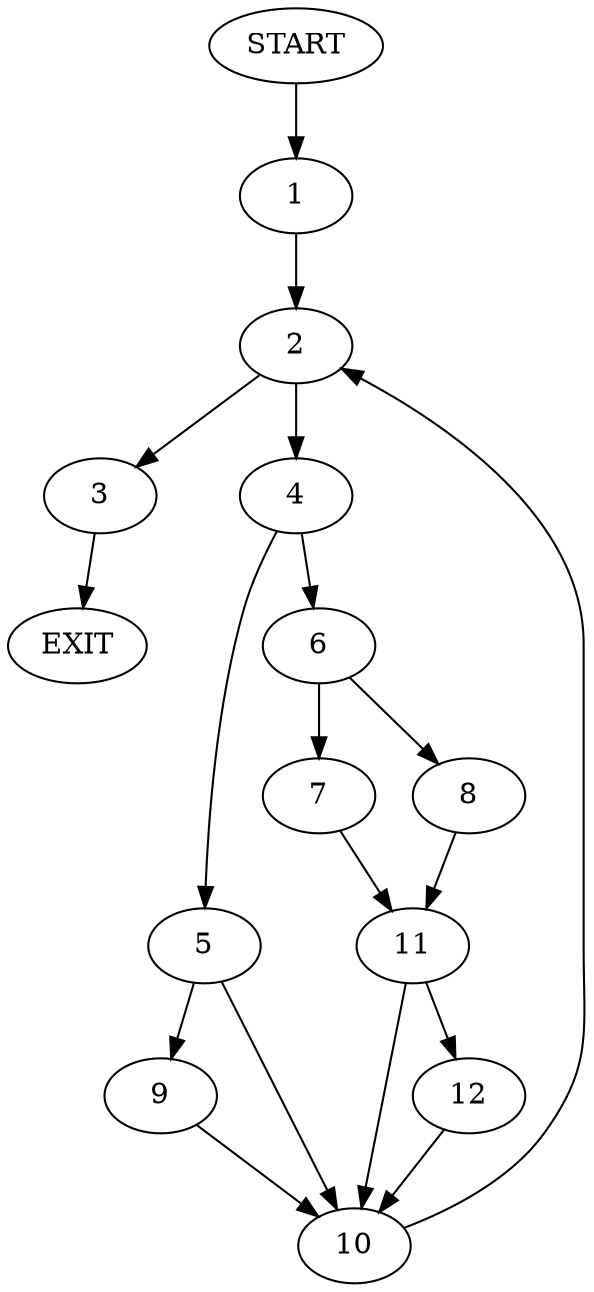 digraph {
0 [label="START"]
13 [label="EXIT"]
0 -> 1
1 -> 2
2 -> 3
2 -> 4
4 -> 5
4 -> 6
3 -> 13
6 -> 7
6 -> 8
5 -> 9
5 -> 10
7 -> 11
8 -> 11
11 -> 10
11 -> 12
12 -> 10
10 -> 2
9 -> 10
}
